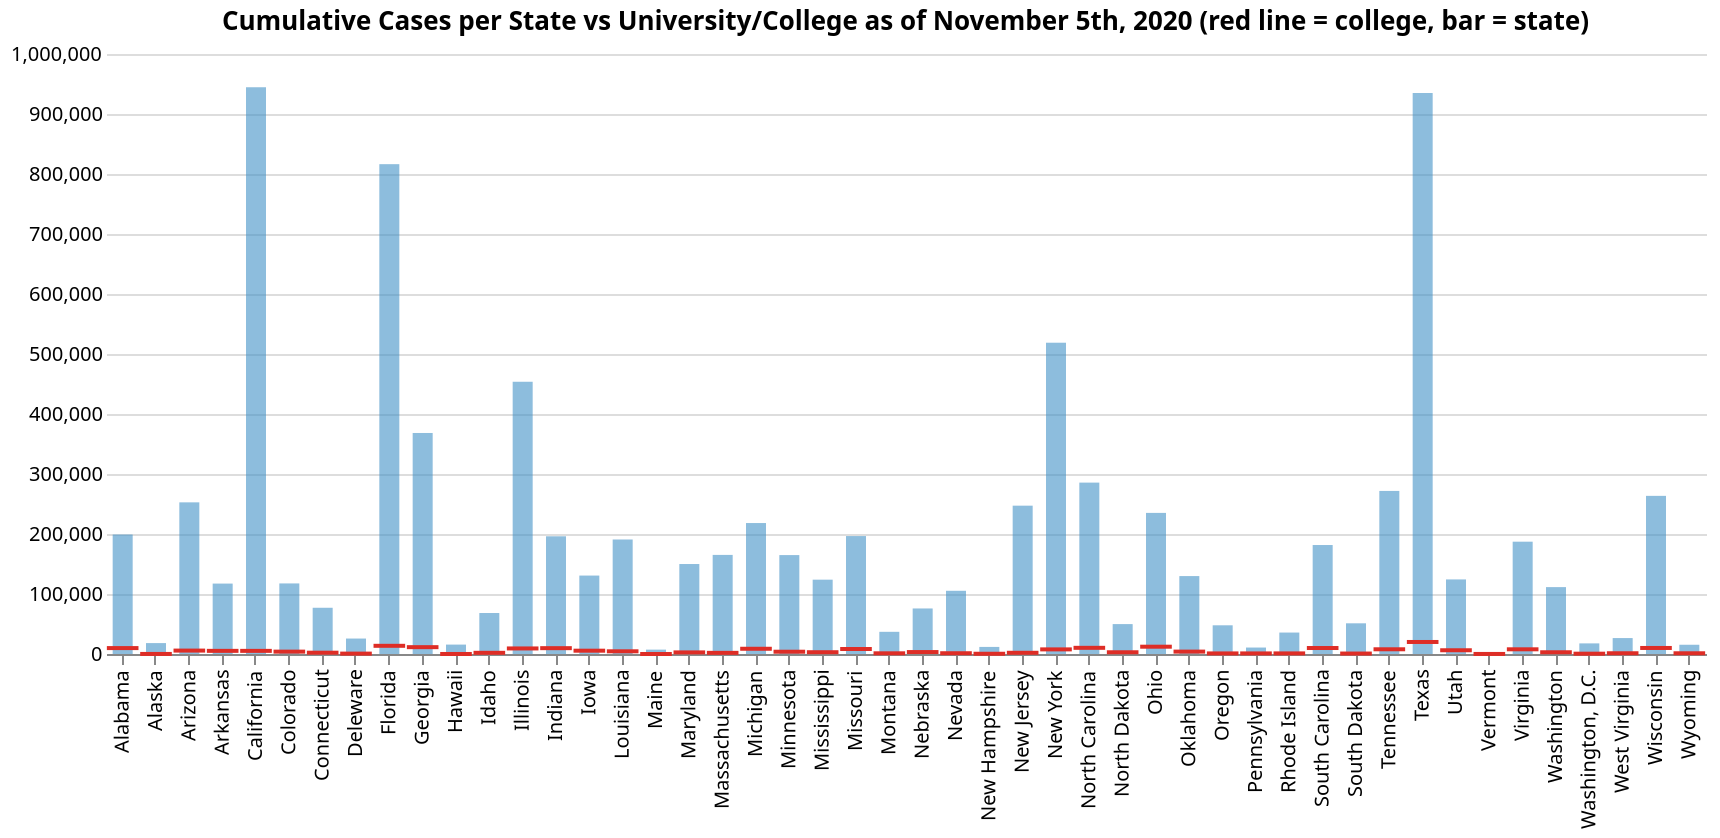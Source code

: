 {
  "$schema": "https://vega.github.io/schema/vega-lite/v2.json",
  "title": "Cumulative Cases per State vs University/College as of November 5th, 2020 (red line = college, bar = state)",
  "width": 800,
  "height": 300,
  "data": {
    "values": [
      {"current": 199158, "target": 9858, "state": "Alabama"},
      {"current": 18174, "target": 105, "state": "Alaska"},
      {"current": 252768, "target": 5690, "state": "Arizona"},
      {"current": 117360, "target": 5236, "state": "Arkansas"},
      {"current": 944576, "target": 5224, "state": "California"},
      {"current": 117637, "target": 3937, "state": "Colorado"},
      {"current": 77060, "target": 2171, "state": "Connecticut"},
      {"current": 25753, "target": 646, "state": "Deleware"},
      {"current": 816376, "target": 13650, "state": "Florida"},
      {"current": 368368, "target": 11406, "state": "Georgia"},
      {"current": 15686, "target": 41, "state": "Hawaii"},
      {"current": 68314, "target": 1975, "state": "Idaho"},
      {"current": 453750, "target": 9263, "state": "Illinois"},
      {"current": 196176, "target": 9736, "state": "Indiana"},
      {"current": 130732, "target": 5522, "state": "Iowa"},
      {"current": 190845, "target": 4493, "state": "Louisiana"},
      {"current": 7260, "target": 15, "state": "Maine"},
      {"current": 149964, "target": 2671, "state": "Maryland"},
      {"current": 165161, "target": 1901, "state": "Massachusetts"},
      {"current": 218263, "target": 8733, "state": "Michigan"},
      {"current": 164865, "target": 3793, "state": "Minnesota"},
      {"current": 123887, "target": 2975, "state": "Mississippi"},
      {"current": 196576, "target": 8319, "state": "Missouri"},
      {"current": 36968, "target": 1155, "state": "Montana"},
      {"current": 75888, "target": 3236, "state": "Nebraska"},
      {"current": 105360, "target": 1280, "state": "Nevada"},
      {"current": 11808, "target": 418, "state": "New Hampshire"},
      {"current": 247219, "target": 2019, "state": "New Jersey"},
      {"current": 518812, "target": 7695, "state": "New York"},
      {"current": 285661, "target": 10296, "state": "North Carolina"},
      {"current": 49837, "target": 2889, "state": "North Dakota"},
      {"current": 235170, "target": 12171, "state": "Ohio"},
      {"current": 129873, "target": 3975, "state": "Oklahoma"},
      {"current": 47839, "target": 971, "state": "Oregon"},
      {"current": 10777, "target": 971, "state": "Pennsylvania"},
      {"current": 35750, "target": 1000, "state": "Rhode Island"},
      {"current": 181639, "target": 9974, "state": "South Carolina"},
      {"current": 51151, "target": 762, "state": "South Dakota"},
      {"current": 271771, "target": 7862, "state": "Tennessee"},
      {"current": 934994, "target": 20036, "state": "Texas"},
      {"current": 124292, "target": 6239, "state": "Utah"},
      {"current": 2303, "target": 91, "state": "Vermont"},
      {"current": 187202, "target": 7830, "state": "Virginia"},
      {"current": 17682, "target": 529, "state": "Washington, D.C."},
      {"current": 111480, "target": 2896, "state": "Washington"},
      {"current": 26547, "target": 1247, "state": "West Virginia"},
      {"current": 263571, "target": 10054, "state": "Wisconsin"},
      {"current": 15409, "target": 1213, "state": "Wyoming"}
    ]
  },
  "layer": [
    {
      "mark": {"type": "bar", "fill": "#4292c6", "fillOpacity": 0.6},
      "encoding": {
        "x": {
          "field": "state",
          "type": "ordinal",
          "scale": {"paddingInner": 0.4},
          "axis": {"title": ""}
        },
        "y": {"field": "current", "type": "quantitative", "axis": {"title": ""}}
      }
    },
    {
      "mark": {
        "type": "point",
        "filled": true,
        "fill": "#de2d26",
        "stroke": "#de2d26",
        "shape": "stroke"
      },
      "encoding": {
        "x": {"field": "state", "type": "ordinal"},
        "y": {"field": "target", "type": "quantitative"},
        "size": {"value": 250},
        "opacity": {"value": 1}
      }
    },
    {
      "mark": {"type": "rect", "stroke": "#636363", "strokeWidth": 2},
      "encoding": {
        "x": {"field": "date", "type": "nominal"},
        "y": {"field": "limit", "type": "quantitative"},
        "y2": {"field": "limit", "type": "quantitative"}
      }
    }
  ],
  "config": {
    "axisY": {"ticks": false, "domain": false},
    "view": {"strokeWidth": 0}
  }
}
